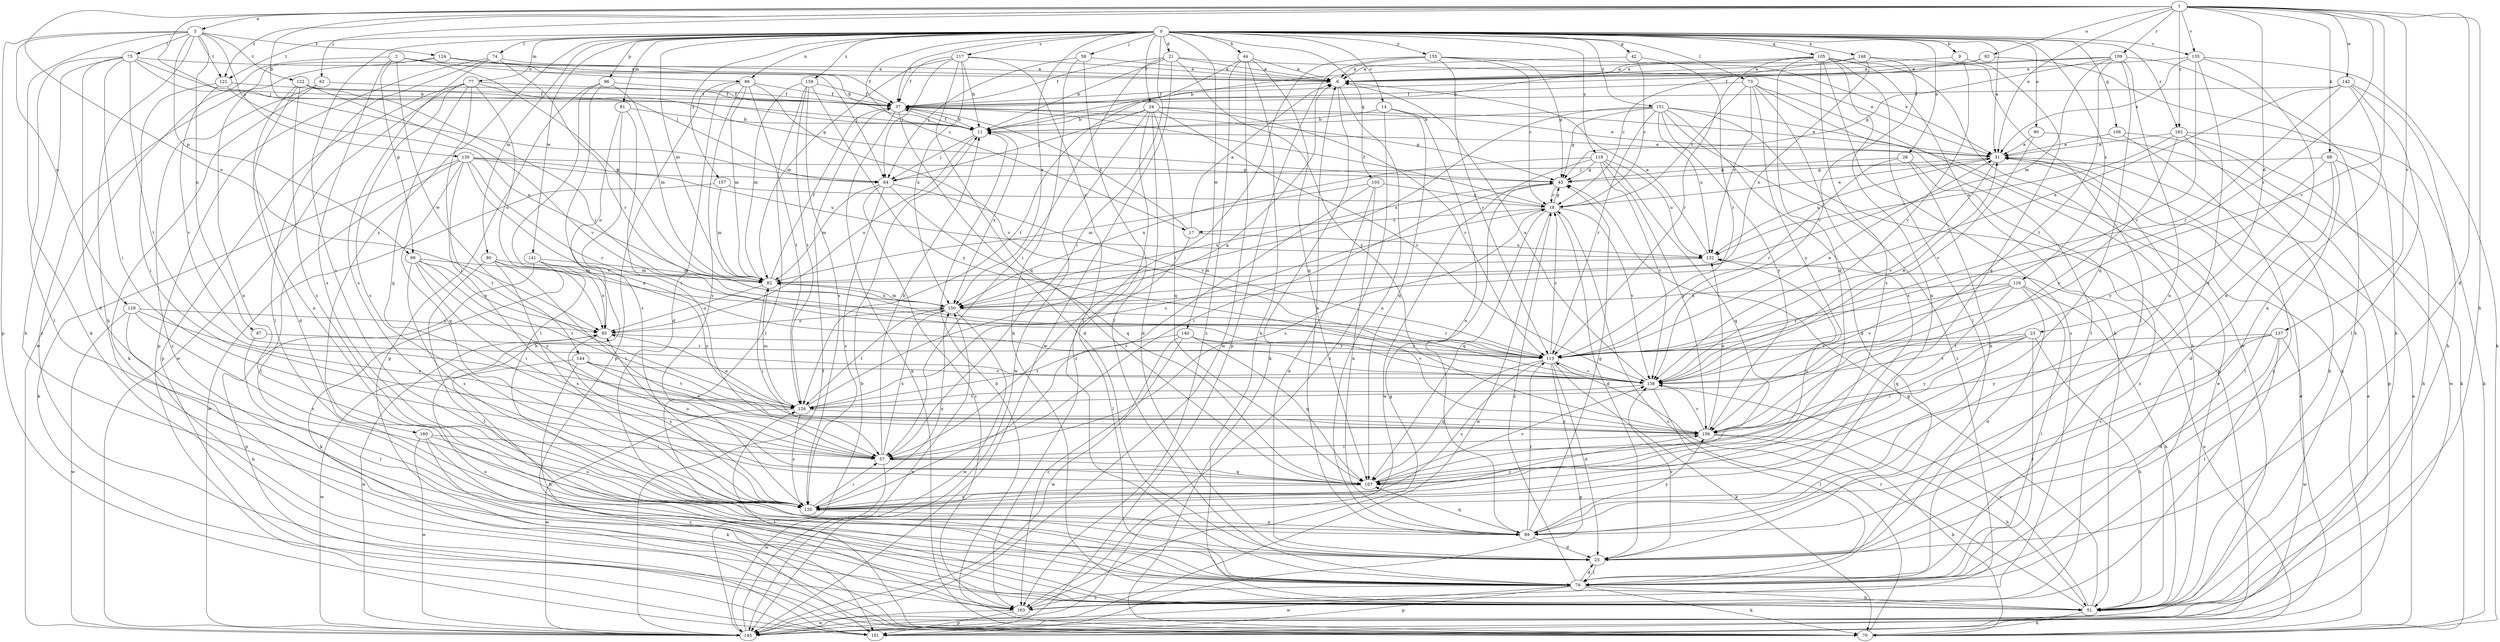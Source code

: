 strict digraph  {
0;
1;
2;
3;
6;
9;
11;
14;
17;
18;
21;
23;
25;
26;
31;
34;
37;
42;
43;
44;
51;
57;
59;
62;
64;
68;
70;
73;
74;
75;
76;
77;
80;
81;
82;
86;
87;
89;
90;
92;
95;
96;
99;
101;
103;
105;
106;
107;
109;
113;
116;
117;
119;
120;
121;
122;
124;
126;
129;
130;
132;
135;
137;
138;
140;
141;
142;
144;
145;
148;
150;
151;
155;
156;
157;
159;
160;
162;
163;
0 -> 9  [label=b];
0 -> 14  [label=c];
0 -> 17  [label=c];
0 -> 21  [label=d];
0 -> 26  [label=e];
0 -> 31  [label=e];
0 -> 34  [label=f];
0 -> 37  [label=f];
0 -> 42  [label=g];
0 -> 44  [label=h];
0 -> 57  [label=i];
0 -> 59  [label=j];
0 -> 73  [label=l];
0 -> 74  [label=l];
0 -> 77  [label=m];
0 -> 80  [label=m];
0 -> 81  [label=m];
0 -> 82  [label=m];
0 -> 86  [label=n];
0 -> 90  [label=o];
0 -> 96  [label=p];
0 -> 103  [label=q];
0 -> 105  [label=q];
0 -> 106  [label=q];
0 -> 116  [label=s];
0 -> 117  [label=s];
0 -> 119  [label=s];
0 -> 120  [label=s];
0 -> 121  [label=t];
0 -> 135  [label=v];
0 -> 140  [label=w];
0 -> 141  [label=w];
0 -> 148  [label=x];
0 -> 150  [label=x];
0 -> 151  [label=y];
0 -> 155  [label=y];
0 -> 157  [label=z];
0 -> 159  [label=z];
0 -> 160  [label=z];
0 -> 162  [label=z];
1 -> 3  [label=a];
1 -> 11  [label=b];
1 -> 23  [label=d];
1 -> 25  [label=d];
1 -> 31  [label=e];
1 -> 51  [label=h];
1 -> 62  [label=j];
1 -> 64  [label=j];
1 -> 68  [label=k];
1 -> 92  [label=o];
1 -> 95  [label=o];
1 -> 109  [label=r];
1 -> 113  [label=r];
1 -> 121  [label=t];
1 -> 135  [label=v];
1 -> 137  [label=v];
1 -> 138  [label=v];
1 -> 142  [label=w];
1 -> 162  [label=z];
2 -> 64  [label=j];
2 -> 82  [label=m];
2 -> 86  [label=n];
2 -> 99  [label=p];
2 -> 120  [label=s];
2 -> 144  [label=w];
2 -> 145  [label=w];
3 -> 51  [label=h];
3 -> 70  [label=k];
3 -> 75  [label=l];
3 -> 87  [label=n];
3 -> 99  [label=p];
3 -> 101  [label=p];
3 -> 121  [label=t];
3 -> 122  [label=t];
3 -> 124  [label=t];
3 -> 129  [label=u];
3 -> 130  [label=u];
6 -> 37  [label=f];
6 -> 70  [label=k];
6 -> 89  [label=n];
9 -> 6  [label=a];
9 -> 107  [label=q];
9 -> 138  [label=v];
11 -> 31  [label=e];
11 -> 37  [label=f];
11 -> 64  [label=j];
11 -> 95  [label=o];
11 -> 150  [label=x];
14 -> 11  [label=b];
14 -> 89  [label=n];
14 -> 107  [label=q];
14 -> 163  [label=z];
17 -> 6  [label=a];
17 -> 37  [label=f];
17 -> 76  [label=l];
17 -> 132  [label=u];
18 -> 17  [label=c];
18 -> 25  [label=d];
18 -> 31  [label=e];
18 -> 37  [label=f];
18 -> 43  [label=g];
18 -> 107  [label=q];
18 -> 138  [label=v];
18 -> 145  [label=w];
21 -> 6  [label=a];
21 -> 11  [label=b];
21 -> 31  [label=e];
21 -> 37  [label=f];
21 -> 57  [label=i];
21 -> 145  [label=w];
21 -> 156  [label=y];
23 -> 51  [label=h];
23 -> 57  [label=i];
23 -> 76  [label=l];
23 -> 113  [label=r];
23 -> 138  [label=v];
23 -> 156  [label=y];
25 -> 76  [label=l];
25 -> 138  [label=v];
26 -> 43  [label=g];
26 -> 89  [label=n];
26 -> 113  [label=r];
26 -> 163  [label=z];
31 -> 43  [label=g];
31 -> 132  [label=u];
31 -> 138  [label=v];
34 -> 11  [label=b];
34 -> 25  [label=d];
34 -> 31  [label=e];
34 -> 64  [label=j];
34 -> 107  [label=q];
34 -> 113  [label=r];
34 -> 138  [label=v];
34 -> 145  [label=w];
34 -> 163  [label=z];
37 -> 11  [label=b];
37 -> 25  [label=d];
37 -> 31  [label=e];
37 -> 43  [label=g];
37 -> 70  [label=k];
42 -> 6  [label=a];
42 -> 18  [label=c];
42 -> 113  [label=r];
43 -> 18  [label=c];
43 -> 57  [label=i];
43 -> 150  [label=x];
44 -> 6  [label=a];
44 -> 51  [label=h];
44 -> 107  [label=q];
44 -> 126  [label=t];
44 -> 145  [label=w];
44 -> 163  [label=z];
51 -> 31  [label=e];
51 -> 43  [label=g];
51 -> 70  [label=k];
51 -> 95  [label=o];
51 -> 113  [label=r];
51 -> 138  [label=v];
57 -> 11  [label=b];
57 -> 18  [label=c];
57 -> 107  [label=q];
57 -> 145  [label=w];
57 -> 150  [label=x];
59 -> 6  [label=a];
59 -> 51  [label=h];
59 -> 64  [label=j];
59 -> 76  [label=l];
62 -> 37  [label=f];
62 -> 70  [label=k];
62 -> 163  [label=z];
64 -> 82  [label=m];
64 -> 107  [label=q];
64 -> 113  [label=r];
64 -> 120  [label=s];
64 -> 163  [label=z];
68 -> 25  [label=d];
68 -> 51  [label=h];
68 -> 64  [label=j];
68 -> 76  [label=l];
68 -> 156  [label=y];
70 -> 11  [label=b];
70 -> 18  [label=c];
70 -> 31  [label=e];
70 -> 126  [label=t];
70 -> 132  [label=u];
73 -> 18  [label=c];
73 -> 37  [label=f];
73 -> 51  [label=h];
73 -> 76  [label=l];
73 -> 120  [label=s];
73 -> 132  [label=u];
73 -> 156  [label=y];
74 -> 6  [label=a];
74 -> 76  [label=l];
74 -> 101  [label=p];
74 -> 113  [label=r];
74 -> 120  [label=s];
75 -> 6  [label=a];
75 -> 11  [label=b];
75 -> 25  [label=d];
75 -> 51  [label=h];
75 -> 57  [label=i];
75 -> 64  [label=j];
75 -> 76  [label=l];
75 -> 126  [label=t];
76 -> 18  [label=c];
76 -> 25  [label=d];
76 -> 51  [label=h];
76 -> 70  [label=k];
76 -> 101  [label=p];
76 -> 145  [label=w];
76 -> 163  [label=z];
77 -> 37  [label=f];
77 -> 43  [label=g];
77 -> 57  [label=i];
77 -> 95  [label=o];
77 -> 101  [label=p];
77 -> 107  [label=q];
77 -> 120  [label=s];
77 -> 145  [label=w];
80 -> 57  [label=i];
80 -> 76  [label=l];
80 -> 82  [label=m];
80 -> 120  [label=s];
80 -> 150  [label=x];
81 -> 11  [label=b];
81 -> 57  [label=i];
81 -> 95  [label=o];
81 -> 120  [label=s];
82 -> 37  [label=f];
82 -> 57  [label=i];
82 -> 95  [label=o];
82 -> 150  [label=x];
86 -> 25  [label=d];
86 -> 37  [label=f];
86 -> 82  [label=m];
86 -> 101  [label=p];
86 -> 120  [label=s];
86 -> 126  [label=t];
86 -> 138  [label=v];
87 -> 76  [label=l];
87 -> 113  [label=r];
89 -> 6  [label=a];
89 -> 25  [label=d];
89 -> 43  [label=g];
89 -> 107  [label=q];
89 -> 113  [label=r];
89 -> 156  [label=y];
90 -> 31  [label=e];
90 -> 101  [label=p];
90 -> 138  [label=v];
92 -> 6  [label=a];
92 -> 11  [label=b];
92 -> 51  [label=h];
95 -> 113  [label=r];
95 -> 120  [label=s];
95 -> 145  [label=w];
96 -> 37  [label=f];
96 -> 51  [label=h];
96 -> 76  [label=l];
96 -> 82  [label=m];
96 -> 101  [label=p];
99 -> 57  [label=i];
99 -> 82  [label=m];
99 -> 95  [label=o];
99 -> 120  [label=s];
99 -> 126  [label=t];
99 -> 156  [label=y];
101 -> 31  [label=e];
103 -> 18  [label=c];
103 -> 25  [label=d];
103 -> 82  [label=m];
103 -> 89  [label=n];
103 -> 120  [label=s];
105 -> 6  [label=a];
105 -> 11  [label=b];
105 -> 51  [label=h];
105 -> 76  [label=l];
105 -> 89  [label=n];
105 -> 107  [label=q];
105 -> 113  [label=r];
105 -> 120  [label=s];
105 -> 145  [label=w];
105 -> 163  [label=z];
106 -> 31  [label=e];
106 -> 70  [label=k];
106 -> 163  [label=z];
107 -> 95  [label=o];
107 -> 120  [label=s];
107 -> 132  [label=u];
107 -> 138  [label=v];
109 -> 6  [label=a];
109 -> 37  [label=f];
109 -> 43  [label=g];
109 -> 51  [label=h];
109 -> 82  [label=m];
109 -> 89  [label=n];
109 -> 107  [label=q];
109 -> 126  [label=t];
113 -> 18  [label=c];
113 -> 25  [label=d];
113 -> 31  [label=e];
113 -> 70  [label=k];
113 -> 101  [label=p];
113 -> 107  [label=q];
113 -> 120  [label=s];
113 -> 138  [label=v];
116 -> 25  [label=d];
116 -> 51  [label=h];
116 -> 76  [label=l];
116 -> 107  [label=q];
116 -> 113  [label=r];
116 -> 138  [label=v];
116 -> 150  [label=x];
117 -> 6  [label=a];
117 -> 11  [label=b];
117 -> 37  [label=f];
117 -> 64  [label=j];
117 -> 76  [label=l];
117 -> 82  [label=m];
117 -> 107  [label=q];
117 -> 150  [label=x];
119 -> 43  [label=g];
119 -> 107  [label=q];
119 -> 132  [label=u];
119 -> 138  [label=v];
119 -> 145  [label=w];
119 -> 150  [label=x];
119 -> 156  [label=y];
120 -> 57  [label=i];
120 -> 89  [label=n];
120 -> 150  [label=x];
120 -> 156  [label=y];
121 -> 37  [label=f];
121 -> 57  [label=i];
121 -> 138  [label=v];
121 -> 150  [label=x];
122 -> 25  [label=d];
122 -> 37  [label=f];
122 -> 89  [label=n];
122 -> 113  [label=r];
122 -> 120  [label=s];
122 -> 138  [label=v];
124 -> 6  [label=a];
124 -> 11  [label=b];
124 -> 37  [label=f];
124 -> 89  [label=n];
124 -> 163  [label=z];
126 -> 6  [label=a];
126 -> 18  [label=c];
126 -> 82  [label=m];
126 -> 95  [label=o];
126 -> 120  [label=s];
126 -> 145  [label=w];
126 -> 156  [label=y];
129 -> 51  [label=h];
129 -> 95  [label=o];
129 -> 120  [label=s];
129 -> 145  [label=w];
129 -> 156  [label=y];
130 -> 43  [label=g];
130 -> 64  [label=j];
130 -> 70  [label=k];
130 -> 76  [label=l];
130 -> 107  [label=q];
130 -> 113  [label=r];
130 -> 126  [label=t];
130 -> 132  [label=u];
130 -> 138  [label=v];
132 -> 6  [label=a];
132 -> 82  [label=m];
135 -> 6  [label=a];
135 -> 31  [label=e];
135 -> 70  [label=k];
135 -> 89  [label=n];
135 -> 120  [label=s];
135 -> 138  [label=v];
137 -> 25  [label=d];
137 -> 76  [label=l];
137 -> 113  [label=r];
137 -> 120  [label=s];
137 -> 145  [label=w];
137 -> 156  [label=y];
138 -> 6  [label=a];
138 -> 31  [label=e];
138 -> 76  [label=l];
138 -> 126  [label=t];
140 -> 107  [label=q];
140 -> 113  [label=r];
140 -> 126  [label=t];
140 -> 138  [label=v];
140 -> 145  [label=w];
140 -> 163  [label=z];
141 -> 70  [label=k];
141 -> 82  [label=m];
141 -> 95  [label=o];
141 -> 101  [label=p];
141 -> 156  [label=y];
142 -> 37  [label=f];
142 -> 51  [label=h];
142 -> 76  [label=l];
142 -> 89  [label=n];
142 -> 113  [label=r];
142 -> 150  [label=x];
144 -> 51  [label=h];
144 -> 126  [label=t];
144 -> 138  [label=v];
144 -> 145  [label=w];
144 -> 156  [label=y];
145 -> 11  [label=b];
145 -> 31  [label=e];
145 -> 37  [label=f];
145 -> 150  [label=x];
148 -> 6  [label=a];
148 -> 18  [label=c];
148 -> 76  [label=l];
148 -> 138  [label=v];
148 -> 150  [label=x];
150 -> 82  [label=m];
150 -> 95  [label=o];
150 -> 113  [label=r];
150 -> 126  [label=t];
150 -> 145  [label=w];
151 -> 11  [label=b];
151 -> 25  [label=d];
151 -> 43  [label=g];
151 -> 70  [label=k];
151 -> 101  [label=p];
151 -> 113  [label=r];
151 -> 132  [label=u];
151 -> 150  [label=x];
151 -> 156  [label=y];
151 -> 163  [label=z];
155 -> 6  [label=a];
155 -> 18  [label=c];
155 -> 31  [label=e];
155 -> 43  [label=g];
155 -> 57  [label=i];
155 -> 101  [label=p];
155 -> 113  [label=r];
156 -> 51  [label=h];
156 -> 57  [label=i];
156 -> 70  [label=k];
156 -> 132  [label=u];
156 -> 138  [label=v];
157 -> 18  [label=c];
157 -> 82  [label=m];
157 -> 145  [label=w];
159 -> 37  [label=f];
159 -> 76  [label=l];
159 -> 82  [label=m];
159 -> 120  [label=s];
159 -> 126  [label=t];
159 -> 156  [label=y];
160 -> 57  [label=i];
160 -> 70  [label=k];
160 -> 120  [label=s];
160 -> 145  [label=w];
160 -> 163  [label=z];
162 -> 31  [label=e];
162 -> 51  [label=h];
162 -> 70  [label=k];
162 -> 132  [label=u];
162 -> 145  [label=w];
162 -> 156  [label=y];
163 -> 43  [label=g];
163 -> 101  [label=p];
163 -> 145  [label=w];
}
